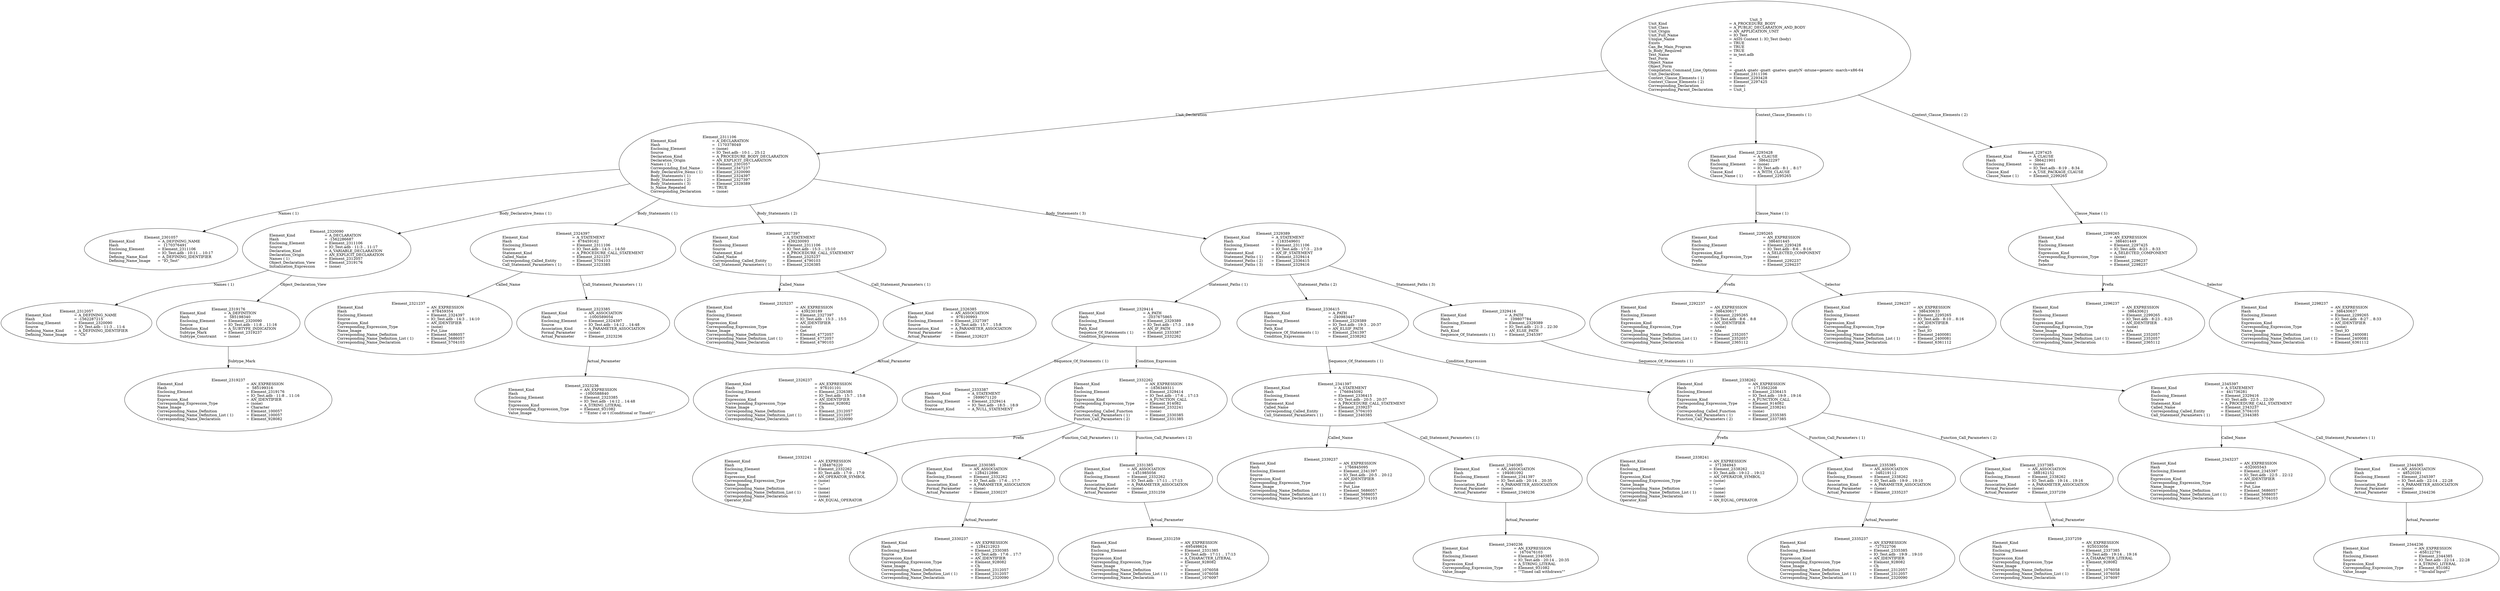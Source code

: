 digraph "io_test.adt" {
  Unit_3 -> Element_2311106
      [ label=Unit_Declaration ];
  Unit_3 -> Element_2293428
      [ label="Context_Clause_Elements ( 1)" ];
  Unit_3 -> Element_2297425
      [ label="Context_Clause_Elements ( 2)" ];
  Unit_3
      [ label=<<TABLE BORDER="0" CELLBORDER="0" CELLSPACING="0" CELLPADDING="0"> 
          <TR><TD COLSPAN="3">Unit_3</TD></TR>
          <TR><TD ALIGN="LEFT">Unit_Kind   </TD><TD> = </TD><TD ALIGN="LEFT">A_PROCEDURE_BODY</TD></TR>
          <TR><TD ALIGN="LEFT">Unit_Class   </TD><TD> = </TD><TD ALIGN="LEFT">A_PUBLIC_DECLARATION_AND_BODY</TD></TR>
          <TR><TD ALIGN="LEFT">Unit_Origin   </TD><TD> = </TD><TD ALIGN="LEFT">AN_APPLICATION_UNIT</TD></TR>
          <TR><TD ALIGN="LEFT">Unit_Full_Name    </TD><TD> = </TD><TD ALIGN="LEFT">IO_Test</TD></TR>
          <TR><TD ALIGN="LEFT">Unique_Name   </TD><TD> = </TD><TD ALIGN="LEFT">ASIS Context 1: IO_Test (body)</TD></TR>
          <TR><TD ALIGN="LEFT">Exists  </TD><TD> = </TD><TD ALIGN="LEFT">TRUE</TD></TR>
          <TR><TD ALIGN="LEFT">Can_Be_Main_Program     </TD><TD> = </TD><TD ALIGN="LEFT">TRUE</TD></TR>
          <TR><TD ALIGN="LEFT">Is_Body_Required     </TD><TD> = </TD><TD ALIGN="LEFT">TRUE</TD></TR>
          <TR><TD ALIGN="LEFT">Text_Name   </TD><TD> = </TD><TD ALIGN="LEFT">io_test.adb</TD></TR>
          <TR><TD ALIGN="LEFT">Text_Form   </TD><TD> = </TD><TD ALIGN="LEFT"></TD></TR>
          <TR><TD ALIGN="LEFT">Object_Name   </TD><TD> = </TD><TD ALIGN="LEFT"></TD></TR>
          <TR><TD ALIGN="LEFT">Object_Form   </TD><TD> = </TD><TD ALIGN="LEFT"></TD></TR>
          <TR><TD ALIGN="LEFT">Compilation_Command_Line_Options         </TD><TD> = </TD><TD ALIGN="LEFT">-gnatA -gnatc -gnatt -gnatws -gnatyN -mtune=generic -march=x86-64</TD></TR>
          <TR><TD ALIGN="LEFT">Unit_Declaration     </TD><TD> = </TD><TD ALIGN="LEFT">Element_2311106</TD></TR>
          <TR><TD ALIGN="LEFT">Context_Clause_Elements ( 1)        </TD><TD> = </TD><TD ALIGN="LEFT">Element_2293428</TD></TR>
          <TR><TD ALIGN="LEFT">Context_Clause_Elements ( 2)        </TD><TD> = </TD><TD ALIGN="LEFT">Element_2297425</TD></TR>
          <TR><TD ALIGN="LEFT">Corresponding_Declaration       </TD><TD> = </TD><TD ALIGN="LEFT">(none)</TD></TR>
          <TR><TD ALIGN="LEFT">Corresponding_Parent_Declaration         </TD><TD> = </TD><TD ALIGN="LEFT">Unit_1</TD></TR>
          </TABLE>> ];
  Element_2293428 -> Element_2295265
      [ label="Clause_Name ( 1)" ];
  Element_2293428
      [ label=<<TABLE BORDER="0" CELLBORDER="0" CELLSPACING="0" CELLPADDING="0"> 
          <TR><TD COLSPAN="3">Element_2293428</TD></TR>
          <TR><TD ALIGN="LEFT">Element_Kind    </TD><TD> = </TD><TD ALIGN="LEFT">A_CLAUSE</TD></TR>
          <TR><TD ALIGN="LEFT">Hash  </TD><TD> = </TD><TD ALIGN="LEFT"> 386422297</TD></TR>
          <TR><TD ALIGN="LEFT">Enclosing_Element     </TD><TD> = </TD><TD ALIGN="LEFT">(none)</TD></TR>
          <TR><TD ALIGN="LEFT">Source  </TD><TD> = </TD><TD ALIGN="LEFT">IO_Test.adb - 8:1 .. 8:17</TD></TR>
          <TR><TD ALIGN="LEFT">Clause_Kind   </TD><TD> = </TD><TD ALIGN="LEFT">A_WITH_CLAUSE</TD></TR>
          <TR><TD ALIGN="LEFT">Clause_Name ( 1)     </TD><TD> = </TD><TD ALIGN="LEFT">Element_2295265</TD></TR>
          </TABLE>> ];
  Element_2295265 -> Element_2292237
      [ label=Prefix ];
  Element_2295265 -> Element_2294237
      [ label=Selector ];
  Element_2295265
      [ label=<<TABLE BORDER="0" CELLBORDER="0" CELLSPACING="0" CELLPADDING="0"> 
          <TR><TD COLSPAN="3">Element_2295265</TD></TR>
          <TR><TD ALIGN="LEFT">Element_Kind    </TD><TD> = </TD><TD ALIGN="LEFT">AN_EXPRESSION</TD></TR>
          <TR><TD ALIGN="LEFT">Hash  </TD><TD> = </TD><TD ALIGN="LEFT"> 386401445</TD></TR>
          <TR><TD ALIGN="LEFT">Enclosing_Element     </TD><TD> = </TD><TD ALIGN="LEFT">Element_2293428</TD></TR>
          <TR><TD ALIGN="LEFT">Source  </TD><TD> = </TD><TD ALIGN="LEFT">IO_Test.adb - 8:6 .. 8:16</TD></TR>
          <TR><TD ALIGN="LEFT">Expression_Kind    </TD><TD> = </TD><TD ALIGN="LEFT">A_SELECTED_COMPONENT</TD></TR>
          <TR><TD ALIGN="LEFT">Corresponding_Expression_Type        </TD><TD> = </TD><TD ALIGN="LEFT">(none)</TD></TR>
          <TR><TD ALIGN="LEFT">Prefix  </TD><TD> = </TD><TD ALIGN="LEFT">Element_2292237</TD></TR>
          <TR><TD ALIGN="LEFT">Selector   </TD><TD> = </TD><TD ALIGN="LEFT">Element_2294237</TD></TR>
          </TABLE>> ];
  Element_2292237
      [ label=<<TABLE BORDER="0" CELLBORDER="0" CELLSPACING="0" CELLPADDING="0"> 
          <TR><TD COLSPAN="3">Element_2292237</TD></TR>
          <TR><TD ALIGN="LEFT">Element_Kind    </TD><TD> = </TD><TD ALIGN="LEFT">AN_EXPRESSION</TD></TR>
          <TR><TD ALIGN="LEFT">Hash  </TD><TD> = </TD><TD ALIGN="LEFT"> 386430617</TD></TR>
          <TR><TD ALIGN="LEFT">Enclosing_Element     </TD><TD> = </TD><TD ALIGN="LEFT">Element_2295265</TD></TR>
          <TR><TD ALIGN="LEFT">Source  </TD><TD> = </TD><TD ALIGN="LEFT">IO_Test.adb - 8:6 .. 8:8</TD></TR>
          <TR><TD ALIGN="LEFT">Expression_Kind    </TD><TD> = </TD><TD ALIGN="LEFT">AN_IDENTIFIER</TD></TR>
          <TR><TD ALIGN="LEFT">Corresponding_Expression_Type        </TD><TD> = </TD><TD ALIGN="LEFT">(none)</TD></TR>
          <TR><TD ALIGN="LEFT">Name_Image   </TD><TD> = </TD><TD ALIGN="LEFT">Ada</TD></TR>
          <TR><TD ALIGN="LEFT">Corresponding_Name_Definition        </TD><TD> = </TD><TD ALIGN="LEFT">Element_2352057</TD></TR>
          <TR><TD ALIGN="LEFT">Corresponding_Name_Definition_List ( 1)          </TD><TD> = </TD><TD ALIGN="LEFT">Element_2352057</TD></TR>
          <TR><TD ALIGN="LEFT">Corresponding_Name_Declaration        </TD><TD> = </TD><TD ALIGN="LEFT">Element_2365112</TD></TR>
          </TABLE>> ];
  Element_2294237
      [ label=<<TABLE BORDER="0" CELLBORDER="0" CELLSPACING="0" CELLPADDING="0"> 
          <TR><TD COLSPAN="3">Element_2294237</TD></TR>
          <TR><TD ALIGN="LEFT">Element_Kind    </TD><TD> = </TD><TD ALIGN="LEFT">AN_EXPRESSION</TD></TR>
          <TR><TD ALIGN="LEFT">Hash  </TD><TD> = </TD><TD ALIGN="LEFT"> 386430633</TD></TR>
          <TR><TD ALIGN="LEFT">Enclosing_Element     </TD><TD> = </TD><TD ALIGN="LEFT">Element_2295265</TD></TR>
          <TR><TD ALIGN="LEFT">Source  </TD><TD> = </TD><TD ALIGN="LEFT">IO_Test.adb - 8:10 .. 8:16</TD></TR>
          <TR><TD ALIGN="LEFT">Expression_Kind    </TD><TD> = </TD><TD ALIGN="LEFT">AN_IDENTIFIER</TD></TR>
          <TR><TD ALIGN="LEFT">Corresponding_Expression_Type        </TD><TD> = </TD><TD ALIGN="LEFT">(none)</TD></TR>
          <TR><TD ALIGN="LEFT">Name_Image   </TD><TD> = </TD><TD ALIGN="LEFT">Text_IO</TD></TR>
          <TR><TD ALIGN="LEFT">Corresponding_Name_Definition        </TD><TD> = </TD><TD ALIGN="LEFT">Element_2400081</TD></TR>
          <TR><TD ALIGN="LEFT">Corresponding_Name_Definition_List ( 1)          </TD><TD> = </TD><TD ALIGN="LEFT">Element_2400081</TD></TR>
          <TR><TD ALIGN="LEFT">Corresponding_Name_Declaration        </TD><TD> = </TD><TD ALIGN="LEFT">Element_6361112</TD></TR>
          </TABLE>> ];
  Element_2297425 -> Element_2299265
      [ label="Clause_Name ( 1)" ];
  Element_2297425
      [ label=<<TABLE BORDER="0" CELLBORDER="0" CELLSPACING="0" CELLPADDING="0"> 
          <TR><TD COLSPAN="3">Element_2297425</TD></TR>
          <TR><TD ALIGN="LEFT">Element_Kind    </TD><TD> = </TD><TD ALIGN="LEFT">A_CLAUSE</TD></TR>
          <TR><TD ALIGN="LEFT">Hash  </TD><TD> = </TD><TD ALIGN="LEFT"> 386421901</TD></TR>
          <TR><TD ALIGN="LEFT">Enclosing_Element     </TD><TD> = </TD><TD ALIGN="LEFT">(none)</TD></TR>
          <TR><TD ALIGN="LEFT">Source  </TD><TD> = </TD><TD ALIGN="LEFT">IO_Test.adb - 8:19 .. 8:34</TD></TR>
          <TR><TD ALIGN="LEFT">Clause_Kind   </TD><TD> = </TD><TD ALIGN="LEFT">A_USE_PACKAGE_CLAUSE</TD></TR>
          <TR><TD ALIGN="LEFT">Clause_Name ( 1)     </TD><TD> = </TD><TD ALIGN="LEFT">Element_2299265</TD></TR>
          </TABLE>> ];
  Element_2299265 -> Element_2296237
      [ label=Prefix ];
  Element_2299265 -> Element_2298237
      [ label=Selector ];
  Element_2299265
      [ label=<<TABLE BORDER="0" CELLBORDER="0" CELLSPACING="0" CELLPADDING="0"> 
          <TR><TD COLSPAN="3">Element_2299265</TD></TR>
          <TR><TD ALIGN="LEFT">Element_Kind    </TD><TD> = </TD><TD ALIGN="LEFT">AN_EXPRESSION</TD></TR>
          <TR><TD ALIGN="LEFT">Hash  </TD><TD> = </TD><TD ALIGN="LEFT"> 386401449</TD></TR>
          <TR><TD ALIGN="LEFT">Enclosing_Element     </TD><TD> = </TD><TD ALIGN="LEFT">Element_2297425</TD></TR>
          <TR><TD ALIGN="LEFT">Source  </TD><TD> = </TD><TD ALIGN="LEFT">IO_Test.adb - 8:23 .. 8:33</TD></TR>
          <TR><TD ALIGN="LEFT">Expression_Kind    </TD><TD> = </TD><TD ALIGN="LEFT">A_SELECTED_COMPONENT</TD></TR>
          <TR><TD ALIGN="LEFT">Corresponding_Expression_Type        </TD><TD> = </TD><TD ALIGN="LEFT">(none)</TD></TR>
          <TR><TD ALIGN="LEFT">Prefix  </TD><TD> = </TD><TD ALIGN="LEFT">Element_2296237</TD></TR>
          <TR><TD ALIGN="LEFT">Selector   </TD><TD> = </TD><TD ALIGN="LEFT">Element_2298237</TD></TR>
          </TABLE>> ];
  Element_2296237
      [ label=<<TABLE BORDER="0" CELLBORDER="0" CELLSPACING="0" CELLPADDING="0"> 
          <TR><TD COLSPAN="3">Element_2296237</TD></TR>
          <TR><TD ALIGN="LEFT">Element_Kind    </TD><TD> = </TD><TD ALIGN="LEFT">AN_EXPRESSION</TD></TR>
          <TR><TD ALIGN="LEFT">Hash  </TD><TD> = </TD><TD ALIGN="LEFT"> 386430621</TD></TR>
          <TR><TD ALIGN="LEFT">Enclosing_Element     </TD><TD> = </TD><TD ALIGN="LEFT">Element_2299265</TD></TR>
          <TR><TD ALIGN="LEFT">Source  </TD><TD> = </TD><TD ALIGN="LEFT">IO_Test.adb - 8:23 .. 8:25</TD></TR>
          <TR><TD ALIGN="LEFT">Expression_Kind    </TD><TD> = </TD><TD ALIGN="LEFT">AN_IDENTIFIER</TD></TR>
          <TR><TD ALIGN="LEFT">Corresponding_Expression_Type        </TD><TD> = </TD><TD ALIGN="LEFT">(none)</TD></TR>
          <TR><TD ALIGN="LEFT">Name_Image   </TD><TD> = </TD><TD ALIGN="LEFT">Ada</TD></TR>
          <TR><TD ALIGN="LEFT">Corresponding_Name_Definition        </TD><TD> = </TD><TD ALIGN="LEFT">Element_2352057</TD></TR>
          <TR><TD ALIGN="LEFT">Corresponding_Name_Definition_List ( 1)          </TD><TD> = </TD><TD ALIGN="LEFT">Element_2352057</TD></TR>
          <TR><TD ALIGN="LEFT">Corresponding_Name_Declaration        </TD><TD> = </TD><TD ALIGN="LEFT">Element_2365112</TD></TR>
          </TABLE>> ];
  Element_2298237
      [ label=<<TABLE BORDER="0" CELLBORDER="0" CELLSPACING="0" CELLPADDING="0"> 
          <TR><TD COLSPAN="3">Element_2298237</TD></TR>
          <TR><TD ALIGN="LEFT">Element_Kind    </TD><TD> = </TD><TD ALIGN="LEFT">AN_EXPRESSION</TD></TR>
          <TR><TD ALIGN="LEFT">Hash  </TD><TD> = </TD><TD ALIGN="LEFT"> 386430637</TD></TR>
          <TR><TD ALIGN="LEFT">Enclosing_Element     </TD><TD> = </TD><TD ALIGN="LEFT">Element_2299265</TD></TR>
          <TR><TD ALIGN="LEFT">Source  </TD><TD> = </TD><TD ALIGN="LEFT">IO_Test.adb - 8:27 .. 8:33</TD></TR>
          <TR><TD ALIGN="LEFT">Expression_Kind    </TD><TD> = </TD><TD ALIGN="LEFT">AN_IDENTIFIER</TD></TR>
          <TR><TD ALIGN="LEFT">Corresponding_Expression_Type        </TD><TD> = </TD><TD ALIGN="LEFT">(none)</TD></TR>
          <TR><TD ALIGN="LEFT">Name_Image   </TD><TD> = </TD><TD ALIGN="LEFT">Text_IO</TD></TR>
          <TR><TD ALIGN="LEFT">Corresponding_Name_Definition        </TD><TD> = </TD><TD ALIGN="LEFT">Element_2400081</TD></TR>
          <TR><TD ALIGN="LEFT">Corresponding_Name_Definition_List ( 1)          </TD><TD> = </TD><TD ALIGN="LEFT">Element_2400081</TD></TR>
          <TR><TD ALIGN="LEFT">Corresponding_Name_Declaration        </TD><TD> = </TD><TD ALIGN="LEFT">Element_6361112</TD></TR>
          </TABLE>> ];
  Element_2311106 -> Element_2301057
      [ label="Names ( 1)" ];
  Element_2311106 -> Element_2320090
      [ label="Body_Declarative_Items ( 1)" ];
  Element_2311106 -> Element_2324397
      [ label="Body_Statements ( 1)" ];
  Element_2311106 -> Element_2327397
      [ label="Body_Statements ( 2)" ];
  Element_2311106 -> Element_2329389
      [ label="Body_Statements ( 3)" ];
  Element_2311106
      [ label=<<TABLE BORDER="0" CELLBORDER="0" CELLSPACING="0" CELLPADDING="0"> 
          <TR><TD COLSPAN="3">Element_2311106</TD></TR>
          <TR><TD ALIGN="LEFT">Element_Kind    </TD><TD> = </TD><TD ALIGN="LEFT">A_DECLARATION</TD></TR>
          <TR><TD ALIGN="LEFT">Hash  </TD><TD> = </TD><TD ALIGN="LEFT"> 1170378049</TD></TR>
          <TR><TD ALIGN="LEFT">Enclosing_Element     </TD><TD> = </TD><TD ALIGN="LEFT">(none)</TD></TR>
          <TR><TD ALIGN="LEFT">Source  </TD><TD> = </TD><TD ALIGN="LEFT">IO_Test.adb - 10:1 .. 25:12</TD></TR>
          <TR><TD ALIGN="LEFT">Declaration_Kind     </TD><TD> = </TD><TD ALIGN="LEFT">A_PROCEDURE_BODY_DECLARATION</TD></TR>
          <TR><TD ALIGN="LEFT">Declaration_Origin     </TD><TD> = </TD><TD ALIGN="LEFT">AN_EXPLICIT_DECLARATION</TD></TR>
          <TR><TD ALIGN="LEFT">Names ( 1)   </TD><TD> = </TD><TD ALIGN="LEFT">Element_2301057</TD></TR>
          <TR><TD ALIGN="LEFT">Corresponding_End_Name      </TD><TD> = </TD><TD ALIGN="LEFT">Element_2347237</TD></TR>
          <TR><TD ALIGN="LEFT">Body_Declarative_Items ( 1)       </TD><TD> = </TD><TD ALIGN="LEFT">Element_2320090</TD></TR>
          <TR><TD ALIGN="LEFT">Body_Statements ( 1)      </TD><TD> = </TD><TD ALIGN="LEFT">Element_2324397</TD></TR>
          <TR><TD ALIGN="LEFT">Body_Statements ( 2)      </TD><TD> = </TD><TD ALIGN="LEFT">Element_2327397</TD></TR>
          <TR><TD ALIGN="LEFT">Body_Statements ( 3)      </TD><TD> = </TD><TD ALIGN="LEFT">Element_2329389</TD></TR>
          <TR><TD ALIGN="LEFT">Is_Name_Repeated     </TD><TD> = </TD><TD ALIGN="LEFT">TRUE</TD></TR>
          <TR><TD ALIGN="LEFT">Corresponding_Declaration       </TD><TD> = </TD><TD ALIGN="LEFT">(none)</TD></TR>
          </TABLE>> ];
  Element_2301057
      [ label=<<TABLE BORDER="0" CELLBORDER="0" CELLSPACING="0" CELLPADDING="0"> 
          <TR><TD COLSPAN="3">Element_2301057</TD></TR>
          <TR><TD ALIGN="LEFT">Element_Kind    </TD><TD> = </TD><TD ALIGN="LEFT">A_DEFINING_NAME</TD></TR>
          <TR><TD ALIGN="LEFT">Hash  </TD><TD> = </TD><TD ALIGN="LEFT"> 1170376491</TD></TR>
          <TR><TD ALIGN="LEFT">Enclosing_Element     </TD><TD> = </TD><TD ALIGN="LEFT">Element_2311106</TD></TR>
          <TR><TD ALIGN="LEFT">Source  </TD><TD> = </TD><TD ALIGN="LEFT">IO_Test.adb - 10:11 .. 10:17</TD></TR>
          <TR><TD ALIGN="LEFT">Defining_Name_Kind     </TD><TD> = </TD><TD ALIGN="LEFT">A_DEFINING_IDENTIFIER</TD></TR>
          <TR><TD ALIGN="LEFT">Defining_Name_Image     </TD><TD> = </TD><TD ALIGN="LEFT">"IO_Test"</TD></TR>
          </TABLE>> ];
  Element_2320090 -> Element_2312057
      [ label="Names ( 1)" ];
  Element_2320090 -> Element_2319176
      [ label=Object_Declaration_View ];
  Element_2320090
      [ label=<<TABLE BORDER="0" CELLBORDER="0" CELLSPACING="0" CELLPADDING="0"> 
          <TR><TD COLSPAN="3">Element_2320090</TD></TR>
          <TR><TD ALIGN="LEFT">Element_Kind    </TD><TD> = </TD><TD ALIGN="LEFT">A_DECLARATION</TD></TR>
          <TR><TD ALIGN="LEFT">Hash  </TD><TD> = </TD><TD ALIGN="LEFT">-1562286687</TD></TR>
          <TR><TD ALIGN="LEFT">Enclosing_Element     </TD><TD> = </TD><TD ALIGN="LEFT">Element_2311106</TD></TR>
          <TR><TD ALIGN="LEFT">Source  </TD><TD> = </TD><TD ALIGN="LEFT">IO_Test.adb - 11:3 .. 11:17</TD></TR>
          <TR><TD ALIGN="LEFT">Declaration_Kind     </TD><TD> = </TD><TD ALIGN="LEFT">A_VARIABLE_DECLARATION</TD></TR>
          <TR><TD ALIGN="LEFT">Declaration_Origin     </TD><TD> = </TD><TD ALIGN="LEFT">AN_EXPLICIT_DECLARATION</TD></TR>
          <TR><TD ALIGN="LEFT">Names ( 1)   </TD><TD> = </TD><TD ALIGN="LEFT">Element_2312057</TD></TR>
          <TR><TD ALIGN="LEFT">Object_Declaration_View      </TD><TD> = </TD><TD ALIGN="LEFT">Element_2319176</TD></TR>
          <TR><TD ALIGN="LEFT">Initialization_Expression       </TD><TD> = </TD><TD ALIGN="LEFT">(none)</TD></TR>
          </TABLE>> ];
  Element_2312057
      [ label=<<TABLE BORDER="0" CELLBORDER="0" CELLSPACING="0" CELLPADDING="0"> 
          <TR><TD COLSPAN="3">Element_2312057</TD></TR>
          <TR><TD ALIGN="LEFT">Element_Kind    </TD><TD> = </TD><TD ALIGN="LEFT">A_DEFINING_NAME</TD></TR>
          <TR><TD ALIGN="LEFT">Hash  </TD><TD> = </TD><TD ALIGN="LEFT">-1562287215</TD></TR>
          <TR><TD ALIGN="LEFT">Enclosing_Element     </TD><TD> = </TD><TD ALIGN="LEFT">Element_2320090</TD></TR>
          <TR><TD ALIGN="LEFT">Source  </TD><TD> = </TD><TD ALIGN="LEFT">IO_Test.adb - 11:3 .. 11:4</TD></TR>
          <TR><TD ALIGN="LEFT">Defining_Name_Kind     </TD><TD> = </TD><TD ALIGN="LEFT">A_DEFINING_IDENTIFIER</TD></TR>
          <TR><TD ALIGN="LEFT">Defining_Name_Image     </TD><TD> = </TD><TD ALIGN="LEFT">"Ch"</TD></TR>
          </TABLE>> ];
  Element_2319176 -> Element_2319237
      [ label=Subtype_Mark ];
  Element_2319176
      [ label=<<TABLE BORDER="0" CELLBORDER="0" CELLSPACING="0" CELLPADDING="0"> 
          <TR><TD COLSPAN="3">Element_2319176</TD></TR>
          <TR><TD ALIGN="LEFT">Element_Kind    </TD><TD> = </TD><TD ALIGN="LEFT">A_DEFINITION</TD></TR>
          <TR><TD ALIGN="LEFT">Hash  </TD><TD> = </TD><TD ALIGN="LEFT"> 585198340</TD></TR>
          <TR><TD ALIGN="LEFT">Enclosing_Element     </TD><TD> = </TD><TD ALIGN="LEFT">Element_2320090</TD></TR>
          <TR><TD ALIGN="LEFT">Source  </TD><TD> = </TD><TD ALIGN="LEFT">IO_Test.adb - 11:8 .. 11:16</TD></TR>
          <TR><TD ALIGN="LEFT">Definition_Kind    </TD><TD> = </TD><TD ALIGN="LEFT">A_SUBTYPE_INDICATION</TD></TR>
          <TR><TD ALIGN="LEFT">Subtype_Mark    </TD><TD> = </TD><TD ALIGN="LEFT">Element_2319237</TD></TR>
          <TR><TD ALIGN="LEFT">Subtype_Constraint     </TD><TD> = </TD><TD ALIGN="LEFT">(none)</TD></TR>
          </TABLE>> ];
  Element_2319237
      [ label=<<TABLE BORDER="0" CELLBORDER="0" CELLSPACING="0" CELLPADDING="0"> 
          <TR><TD COLSPAN="3">Element_2319237</TD></TR>
          <TR><TD ALIGN="LEFT">Element_Kind    </TD><TD> = </TD><TD ALIGN="LEFT">AN_EXPRESSION</TD></TR>
          <TR><TD ALIGN="LEFT">Hash  </TD><TD> = </TD><TD ALIGN="LEFT"> 585199316</TD></TR>
          <TR><TD ALIGN="LEFT">Enclosing_Element     </TD><TD> = </TD><TD ALIGN="LEFT">Element_2319176</TD></TR>
          <TR><TD ALIGN="LEFT">Source  </TD><TD> = </TD><TD ALIGN="LEFT">IO_Test.adb - 11:8 .. 11:16</TD></TR>
          <TR><TD ALIGN="LEFT">Expression_Kind    </TD><TD> = </TD><TD ALIGN="LEFT">AN_IDENTIFIER</TD></TR>
          <TR><TD ALIGN="LEFT">Corresponding_Expression_Type        </TD><TD> = </TD><TD ALIGN="LEFT">(none)</TD></TR>
          <TR><TD ALIGN="LEFT">Name_Image   </TD><TD> = </TD><TD ALIGN="LEFT">Character</TD></TR>
          <TR><TD ALIGN="LEFT">Corresponding_Name_Definition        </TD><TD> = </TD><TD ALIGN="LEFT">Element_100057</TD></TR>
          <TR><TD ALIGN="LEFT">Corresponding_Name_Definition_List ( 1)          </TD><TD> = </TD><TD ALIGN="LEFT">Element_100057</TD></TR>
          <TR><TD ALIGN="LEFT">Corresponding_Name_Declaration        </TD><TD> = </TD><TD ALIGN="LEFT">Element_928082</TD></TR>
          </TABLE>> ];
  Element_2324397 -> Element_2321237
      [ label=Called_Name ];
  Element_2324397 -> Element_2323385
      [ label="Call_Statement_Parameters ( 1)" ];
  Element_2324397
      [ label=<<TABLE BORDER="0" CELLBORDER="0" CELLSPACING="0" CELLPADDING="0"> 
          <TR><TD COLSPAN="3">Element_2324397</TD></TR>
          <TR><TD ALIGN="LEFT">Element_Kind    </TD><TD> = </TD><TD ALIGN="LEFT">A_STATEMENT</TD></TR>
          <TR><TD ALIGN="LEFT">Hash  </TD><TD> = </TD><TD ALIGN="LEFT"> 878459162</TD></TR>
          <TR><TD ALIGN="LEFT">Enclosing_Element     </TD><TD> = </TD><TD ALIGN="LEFT">Element_2311106</TD></TR>
          <TR><TD ALIGN="LEFT">Source  </TD><TD> = </TD><TD ALIGN="LEFT">IO_Test.adb - 14:3 .. 14:50</TD></TR>
          <TR><TD ALIGN="LEFT">Statement_Kind    </TD><TD> = </TD><TD ALIGN="LEFT">A_PROCEDURE_CALL_STATEMENT</TD></TR>
          <TR><TD ALIGN="LEFT">Called_Name   </TD><TD> = </TD><TD ALIGN="LEFT">Element_2321237</TD></TR>
          <TR><TD ALIGN="LEFT">Corresponding_Called_Entity       </TD><TD> = </TD><TD ALIGN="LEFT">Element_5704103</TD></TR>
          <TR><TD ALIGN="LEFT">Call_Statement_Parameters ( 1)        </TD><TD> = </TD><TD ALIGN="LEFT">Element_2323385</TD></TR>
          </TABLE>> ];
  Element_2321237
      [ label=<<TABLE BORDER="0" CELLBORDER="0" CELLSPACING="0" CELLPADDING="0"> 
          <TR><TD COLSPAN="3">Element_2321237</TD></TR>
          <TR><TD ALIGN="LEFT">Element_Kind    </TD><TD> = </TD><TD ALIGN="LEFT">AN_EXPRESSION</TD></TR>
          <TR><TD ALIGN="LEFT">Hash  </TD><TD> = </TD><TD ALIGN="LEFT"> 878459354</TD></TR>
          <TR><TD ALIGN="LEFT">Enclosing_Element     </TD><TD> = </TD><TD ALIGN="LEFT">Element_2324397</TD></TR>
          <TR><TD ALIGN="LEFT">Source  </TD><TD> = </TD><TD ALIGN="LEFT">IO_Test.adb - 14:3 .. 14:10</TD></TR>
          <TR><TD ALIGN="LEFT">Expression_Kind    </TD><TD> = </TD><TD ALIGN="LEFT">AN_IDENTIFIER</TD></TR>
          <TR><TD ALIGN="LEFT">Corresponding_Expression_Type        </TD><TD> = </TD><TD ALIGN="LEFT">(none)</TD></TR>
          <TR><TD ALIGN="LEFT">Name_Image   </TD><TD> = </TD><TD ALIGN="LEFT">Put_Line</TD></TR>
          <TR><TD ALIGN="LEFT">Corresponding_Name_Definition        </TD><TD> = </TD><TD ALIGN="LEFT">Element_5686057</TD></TR>
          <TR><TD ALIGN="LEFT">Corresponding_Name_Definition_List ( 1)          </TD><TD> = </TD><TD ALIGN="LEFT">Element_5686057</TD></TR>
          <TR><TD ALIGN="LEFT">Corresponding_Name_Declaration        </TD><TD> = </TD><TD ALIGN="LEFT">Element_5704103</TD></TR>
          </TABLE>> ];
  Element_2323385 -> Element_2323236
      [ label=Actual_Parameter ];
  Element_2323385
      [ label=<<TABLE BORDER="0" CELLBORDER="0" CELLSPACING="0" CELLPADDING="0"> 
          <TR><TD COLSPAN="3">Element_2323385</TD></TR>
          <TR><TD ALIGN="LEFT">Element_Kind    </TD><TD> = </TD><TD ALIGN="LEFT">AN_ASSOCIATION</TD></TR>
          <TR><TD ALIGN="LEFT">Hash  </TD><TD> = </TD><TD ALIGN="LEFT">-1000589054</TD></TR>
          <TR><TD ALIGN="LEFT">Enclosing_Element     </TD><TD> = </TD><TD ALIGN="LEFT">Element_2324397</TD></TR>
          <TR><TD ALIGN="LEFT">Source  </TD><TD> = </TD><TD ALIGN="LEFT">IO_Test.adb - 14:12 .. 14:48</TD></TR>
          <TR><TD ALIGN="LEFT">Association_Kind     </TD><TD> = </TD><TD ALIGN="LEFT">A_PARAMETER_ASSOCIATION</TD></TR>
          <TR><TD ALIGN="LEFT">Formal_Parameter     </TD><TD> = </TD><TD ALIGN="LEFT">(none)</TD></TR>
          <TR><TD ALIGN="LEFT">Actual_Parameter     </TD><TD> = </TD><TD ALIGN="LEFT">Element_2323236</TD></TR>
          </TABLE>> ];
  Element_2323236
      [ label=<<TABLE BORDER="0" CELLBORDER="0" CELLSPACING="0" CELLPADDING="0"> 
          <TR><TD COLSPAN="3">Element_2323236</TD></TR>
          <TR><TD ALIGN="LEFT">Element_Kind    </TD><TD> = </TD><TD ALIGN="LEFT">AN_EXPRESSION</TD></TR>
          <TR><TD ALIGN="LEFT">Hash  </TD><TD> = </TD><TD ALIGN="LEFT">-1000588840</TD></TR>
          <TR><TD ALIGN="LEFT">Enclosing_Element     </TD><TD> = </TD><TD ALIGN="LEFT">Element_2323385</TD></TR>
          <TR><TD ALIGN="LEFT">Source  </TD><TD> = </TD><TD ALIGN="LEFT">IO_Test.adb - 14:12 .. 14:48</TD></TR>
          <TR><TD ALIGN="LEFT">Expression_Kind    </TD><TD> = </TD><TD ALIGN="LEFT">A_STRING_LITERAL</TD></TR>
          <TR><TD ALIGN="LEFT">Corresponding_Expression_Type        </TD><TD> = </TD><TD ALIGN="LEFT">Element_931082</TD></TR>
          <TR><TD ALIGN="LEFT">Value_Image   </TD><TD> = </TD><TD ALIGN="LEFT">""Enter c or t (Conditional or Timed)""</TD></TR>
          </TABLE>> ];
  Element_2327397 -> Element_2325237
      [ label=Called_Name ];
  Element_2327397 -> Element_2326385
      [ label="Call_Statement_Parameters ( 1)" ];
  Element_2327397
      [ label=<<TABLE BORDER="0" CELLBORDER="0" CELLSPACING="0" CELLPADDING="0"> 
          <TR><TD COLSPAN="3">Element_2327397</TD></TR>
          <TR><TD ALIGN="LEFT">Element_Kind    </TD><TD> = </TD><TD ALIGN="LEFT">A_STATEMENT</TD></TR>
          <TR><TD ALIGN="LEFT">Hash  </TD><TD> = </TD><TD ALIGN="LEFT"> 439230093</TD></TR>
          <TR><TD ALIGN="LEFT">Enclosing_Element     </TD><TD> = </TD><TD ALIGN="LEFT">Element_2311106</TD></TR>
          <TR><TD ALIGN="LEFT">Source  </TD><TD> = </TD><TD ALIGN="LEFT">IO_Test.adb - 15:3 .. 15:10</TD></TR>
          <TR><TD ALIGN="LEFT">Statement_Kind    </TD><TD> = </TD><TD ALIGN="LEFT">A_PROCEDURE_CALL_STATEMENT</TD></TR>
          <TR><TD ALIGN="LEFT">Called_Name   </TD><TD> = </TD><TD ALIGN="LEFT">Element_2325237</TD></TR>
          <TR><TD ALIGN="LEFT">Corresponding_Called_Entity       </TD><TD> = </TD><TD ALIGN="LEFT">Element_4790103</TD></TR>
          <TR><TD ALIGN="LEFT">Call_Statement_Parameters ( 1)        </TD><TD> = </TD><TD ALIGN="LEFT">Element_2326385</TD></TR>
          </TABLE>> ];
  Element_2325237
      [ label=<<TABLE BORDER="0" CELLBORDER="0" CELLSPACING="0" CELLPADDING="0"> 
          <TR><TD COLSPAN="3">Element_2325237</TD></TR>
          <TR><TD ALIGN="LEFT">Element_Kind    </TD><TD> = </TD><TD ALIGN="LEFT">AN_EXPRESSION</TD></TR>
          <TR><TD ALIGN="LEFT">Hash  </TD><TD> = </TD><TD ALIGN="LEFT"> 439230189</TD></TR>
          <TR><TD ALIGN="LEFT">Enclosing_Element     </TD><TD> = </TD><TD ALIGN="LEFT">Element_2327397</TD></TR>
          <TR><TD ALIGN="LEFT">Source  </TD><TD> = </TD><TD ALIGN="LEFT">IO_Test.adb - 15:3 .. 15:5</TD></TR>
          <TR><TD ALIGN="LEFT">Expression_Kind    </TD><TD> = </TD><TD ALIGN="LEFT">AN_IDENTIFIER</TD></TR>
          <TR><TD ALIGN="LEFT">Corresponding_Expression_Type        </TD><TD> = </TD><TD ALIGN="LEFT">(none)</TD></TR>
          <TR><TD ALIGN="LEFT">Name_Image   </TD><TD> = </TD><TD ALIGN="LEFT">Get</TD></TR>
          <TR><TD ALIGN="LEFT">Corresponding_Name_Definition        </TD><TD> = </TD><TD ALIGN="LEFT">Element_4772057</TD></TR>
          <TR><TD ALIGN="LEFT">Corresponding_Name_Definition_List ( 1)          </TD><TD> = </TD><TD ALIGN="LEFT">Element_4772057</TD></TR>
          <TR><TD ALIGN="LEFT">Corresponding_Name_Declaration        </TD><TD> = </TD><TD ALIGN="LEFT">Element_4790103</TD></TR>
          </TABLE>> ];
  Element_2326385 -> Element_2326237
      [ label=Actual_Parameter ];
  Element_2326385
      [ label=<<TABLE BORDER="0" CELLBORDER="0" CELLSPACING="0" CELLPADDING="0"> 
          <TR><TD COLSPAN="3">Element_2326385</TD></TR>
          <TR><TD ALIGN="LEFT">Element_Kind    </TD><TD> = </TD><TD ALIGN="LEFT">AN_ASSOCIATION</TD></TR>
          <TR><TD ALIGN="LEFT">Hash  </TD><TD> = </TD><TD ALIGN="LEFT"> 976100993</TD></TR>
          <TR><TD ALIGN="LEFT">Enclosing_Element     </TD><TD> = </TD><TD ALIGN="LEFT">Element_2327397</TD></TR>
          <TR><TD ALIGN="LEFT">Source  </TD><TD> = </TD><TD ALIGN="LEFT">IO_Test.adb - 15:7 .. 15:8</TD></TR>
          <TR><TD ALIGN="LEFT">Association_Kind     </TD><TD> = </TD><TD ALIGN="LEFT">A_PARAMETER_ASSOCIATION</TD></TR>
          <TR><TD ALIGN="LEFT">Formal_Parameter     </TD><TD> = </TD><TD ALIGN="LEFT">(none)</TD></TR>
          <TR><TD ALIGN="LEFT">Actual_Parameter     </TD><TD> = </TD><TD ALIGN="LEFT">Element_2326237</TD></TR>
          </TABLE>> ];
  Element_2326237
      [ label=<<TABLE BORDER="0" CELLBORDER="0" CELLSPACING="0" CELLPADDING="0"> 
          <TR><TD COLSPAN="3">Element_2326237</TD></TR>
          <TR><TD ALIGN="LEFT">Element_Kind    </TD><TD> = </TD><TD ALIGN="LEFT">AN_EXPRESSION</TD></TR>
          <TR><TD ALIGN="LEFT">Hash  </TD><TD> = </TD><TD ALIGN="LEFT"> 976101101</TD></TR>
          <TR><TD ALIGN="LEFT">Enclosing_Element     </TD><TD> = </TD><TD ALIGN="LEFT">Element_2326385</TD></TR>
          <TR><TD ALIGN="LEFT">Source  </TD><TD> = </TD><TD ALIGN="LEFT">IO_Test.adb - 15:7 .. 15:8</TD></TR>
          <TR><TD ALIGN="LEFT">Expression_Kind    </TD><TD> = </TD><TD ALIGN="LEFT">AN_IDENTIFIER</TD></TR>
          <TR><TD ALIGN="LEFT">Corresponding_Expression_Type        </TD><TD> = </TD><TD ALIGN="LEFT">Element_928082</TD></TR>
          <TR><TD ALIGN="LEFT">Name_Image   </TD><TD> = </TD><TD ALIGN="LEFT">Ch</TD></TR>
          <TR><TD ALIGN="LEFT">Corresponding_Name_Definition        </TD><TD> = </TD><TD ALIGN="LEFT">Element_2312057</TD></TR>
          <TR><TD ALIGN="LEFT">Corresponding_Name_Definition_List ( 1)          </TD><TD> = </TD><TD ALIGN="LEFT">Element_2312057</TD></TR>
          <TR><TD ALIGN="LEFT">Corresponding_Name_Declaration        </TD><TD> = </TD><TD ALIGN="LEFT">Element_2320090</TD></TR>
          </TABLE>> ];
  Element_2329389 -> Element_2329414
      [ label="Statement_Paths ( 1)" ];
  Element_2329389 -> Element_2336415
      [ label="Statement_Paths ( 2)" ];
  Element_2329389 -> Element_2329416
      [ label="Statement_Paths ( 3)" ];
  Element_2329389
      [ label=<<TABLE BORDER="0" CELLBORDER="0" CELLSPACING="0" CELLPADDING="0"> 
          <TR><TD COLSPAN="3">Element_2329389</TD></TR>
          <TR><TD ALIGN="LEFT">Element_Kind    </TD><TD> = </TD><TD ALIGN="LEFT">A_STATEMENT</TD></TR>
          <TR><TD ALIGN="LEFT">Hash  </TD><TD> = </TD><TD ALIGN="LEFT"> 1183549601</TD></TR>
          <TR><TD ALIGN="LEFT">Enclosing_Element     </TD><TD> = </TD><TD ALIGN="LEFT">Element_2311106</TD></TR>
          <TR><TD ALIGN="LEFT">Source  </TD><TD> = </TD><TD ALIGN="LEFT">IO_Test.adb - 17:3 .. 23:9</TD></TR>
          <TR><TD ALIGN="LEFT">Statement_Kind    </TD><TD> = </TD><TD ALIGN="LEFT">AN_IF_STATEMENT</TD></TR>
          <TR><TD ALIGN="LEFT">Statement_Paths ( 1)      </TD><TD> = </TD><TD ALIGN="LEFT">Element_2329414</TD></TR>
          <TR><TD ALIGN="LEFT">Statement_Paths ( 2)      </TD><TD> = </TD><TD ALIGN="LEFT">Element_2336415</TD></TR>
          <TR><TD ALIGN="LEFT">Statement_Paths ( 3)      </TD><TD> = </TD><TD ALIGN="LEFT">Element_2329416</TD></TR>
          </TABLE>> ];
  Element_2329414 -> Element_2333387
      [ label="Sequence_Of_Statements ( 1)" ];
  Element_2329414 -> Element_2332262
      [ label=Condition_Expression ];
  Element_2329414
      [ label=<<TABLE BORDER="0" CELLBORDER="0" CELLSPACING="0" CELLPADDING="0"> 
          <TR><TD COLSPAN="3">Element_2329414</TD></TR>
          <TR><TD ALIGN="LEFT">Element_Kind    </TD><TD> = </TD><TD ALIGN="LEFT">A_PATH</TD></TR>
          <TR><TD ALIGN="LEFT">Hash  </TD><TD> = </TD><TD ALIGN="LEFT">-2037675865</TD></TR>
          <TR><TD ALIGN="LEFT">Enclosing_Element     </TD><TD> = </TD><TD ALIGN="LEFT">Element_2329389</TD></TR>
          <TR><TD ALIGN="LEFT">Source  </TD><TD> = </TD><TD ALIGN="LEFT">IO_Test.adb - 17:3 .. 18:9</TD></TR>
          <TR><TD ALIGN="LEFT">Path_Kind   </TD><TD> = </TD><TD ALIGN="LEFT">AN_IF_PATH</TD></TR>
          <TR><TD ALIGN="LEFT">Sequence_Of_Statements ( 1)       </TD><TD> = </TD><TD ALIGN="LEFT">Element_2333387</TD></TR>
          <TR><TD ALIGN="LEFT">Condition_Expression      </TD><TD> = </TD><TD ALIGN="LEFT">Element_2332262</TD></TR>
          </TABLE>> ];
  Element_2332262 -> Element_2332241
      [ label=Prefix ];
  Element_2332262 -> Element_2330385
      [ label="Function_Call_Parameters ( 1)" ];
  Element_2332262 -> Element_2331385
      [ label="Function_Call_Parameters ( 2)" ];
  Element_2332262
      [ label=<<TABLE BORDER="0" CELLBORDER="0" CELLSPACING="0" CELLPADDING="0"> 
          <TR><TD COLSPAN="3">Element_2332262</TD></TR>
          <TR><TD ALIGN="LEFT">Element_Kind    </TD><TD> = </TD><TD ALIGN="LEFT">AN_EXPRESSION</TD></TR>
          <TR><TD ALIGN="LEFT">Hash  </TD><TD> = </TD><TD ALIGN="LEFT">-1836349311</TD></TR>
          <TR><TD ALIGN="LEFT">Enclosing_Element     </TD><TD> = </TD><TD ALIGN="LEFT">Element_2329414</TD></TR>
          <TR><TD ALIGN="LEFT">Source  </TD><TD> = </TD><TD ALIGN="LEFT">IO_Test.adb - 17:6 .. 17:13</TD></TR>
          <TR><TD ALIGN="LEFT">Expression_Kind    </TD><TD> = </TD><TD ALIGN="LEFT">A_FUNCTION_CALL</TD></TR>
          <TR><TD ALIGN="LEFT">Corresponding_Expression_Type        </TD><TD> = </TD><TD ALIGN="LEFT">Element_914082</TD></TR>
          <TR><TD ALIGN="LEFT">Prefix  </TD><TD> = </TD><TD ALIGN="LEFT">Element_2332241</TD></TR>
          <TR><TD ALIGN="LEFT">Corresponding_Called_Function        </TD><TD> = </TD><TD ALIGN="LEFT">(none)</TD></TR>
          <TR><TD ALIGN="LEFT">Function_Call_Parameters ( 1)        </TD><TD> = </TD><TD ALIGN="LEFT">Element_2330385</TD></TR>
          <TR><TD ALIGN="LEFT">Function_Call_Parameters ( 2)        </TD><TD> = </TD><TD ALIGN="LEFT">Element_2331385</TD></TR>
          </TABLE>> ];
  Element_2330385 -> Element_2330237
      [ label=Actual_Parameter ];
  Element_2330385
      [ label=<<TABLE BORDER="0" CELLBORDER="0" CELLSPACING="0" CELLPADDING="0"> 
          <TR><TD COLSPAN="3">Element_2330385</TD></TR>
          <TR><TD ALIGN="LEFT">Element_Kind    </TD><TD> = </TD><TD ALIGN="LEFT">AN_ASSOCIATION</TD></TR>
          <TR><TD ALIGN="LEFT">Hash  </TD><TD> = </TD><TD ALIGN="LEFT"> 1284212896</TD></TR>
          <TR><TD ALIGN="LEFT">Enclosing_Element     </TD><TD> = </TD><TD ALIGN="LEFT">Element_2332262</TD></TR>
          <TR><TD ALIGN="LEFT">Source  </TD><TD> = </TD><TD ALIGN="LEFT">IO_Test.adb - 17:6 .. 17:7</TD></TR>
          <TR><TD ALIGN="LEFT">Association_Kind     </TD><TD> = </TD><TD ALIGN="LEFT">A_PARAMETER_ASSOCIATION</TD></TR>
          <TR><TD ALIGN="LEFT">Formal_Parameter     </TD><TD> = </TD><TD ALIGN="LEFT">(none)</TD></TR>
          <TR><TD ALIGN="LEFT">Actual_Parameter     </TD><TD> = </TD><TD ALIGN="LEFT">Element_2330237</TD></TR>
          </TABLE>> ];
  Element_2330237
      [ label=<<TABLE BORDER="0" CELLBORDER="0" CELLSPACING="0" CELLPADDING="0"> 
          <TR><TD COLSPAN="3">Element_2330237</TD></TR>
          <TR><TD ALIGN="LEFT">Element_Kind    </TD><TD> = </TD><TD ALIGN="LEFT">AN_EXPRESSION</TD></TR>
          <TR><TD ALIGN="LEFT">Hash  </TD><TD> = </TD><TD ALIGN="LEFT"> 1284212923</TD></TR>
          <TR><TD ALIGN="LEFT">Enclosing_Element     </TD><TD> = </TD><TD ALIGN="LEFT">Element_2330385</TD></TR>
          <TR><TD ALIGN="LEFT">Source  </TD><TD> = </TD><TD ALIGN="LEFT">IO_Test.adb - 17:6 .. 17:7</TD></TR>
          <TR><TD ALIGN="LEFT">Expression_Kind    </TD><TD> = </TD><TD ALIGN="LEFT">AN_IDENTIFIER</TD></TR>
          <TR><TD ALIGN="LEFT">Corresponding_Expression_Type        </TD><TD> = </TD><TD ALIGN="LEFT">Element_928082</TD></TR>
          <TR><TD ALIGN="LEFT">Name_Image   </TD><TD> = </TD><TD ALIGN="LEFT">Ch</TD></TR>
          <TR><TD ALIGN="LEFT">Corresponding_Name_Definition        </TD><TD> = </TD><TD ALIGN="LEFT">Element_2312057</TD></TR>
          <TR><TD ALIGN="LEFT">Corresponding_Name_Definition_List ( 1)          </TD><TD> = </TD><TD ALIGN="LEFT">Element_2312057</TD></TR>
          <TR><TD ALIGN="LEFT">Corresponding_Name_Declaration        </TD><TD> = </TD><TD ALIGN="LEFT">Element_2320090</TD></TR>
          </TABLE>> ];
  Element_2332241
      [ label=<<TABLE BORDER="0" CELLBORDER="0" CELLSPACING="0" CELLPADDING="0"> 
          <TR><TD COLSPAN="3">Element_2332241</TD></TR>
          <TR><TD ALIGN="LEFT">Element_Kind    </TD><TD> = </TD><TD ALIGN="LEFT">AN_EXPRESSION</TD></TR>
          <TR><TD ALIGN="LEFT">Hash  </TD><TD> = </TD><TD ALIGN="LEFT"> 1384876220</TD></TR>
          <TR><TD ALIGN="LEFT">Enclosing_Element     </TD><TD> = </TD><TD ALIGN="LEFT">Element_2332262</TD></TR>
          <TR><TD ALIGN="LEFT">Source  </TD><TD> = </TD><TD ALIGN="LEFT">IO_Test.adb - 17:9 .. 17:9</TD></TR>
          <TR><TD ALIGN="LEFT">Expression_Kind    </TD><TD> = </TD><TD ALIGN="LEFT">AN_OPERATOR_SYMBOL</TD></TR>
          <TR><TD ALIGN="LEFT">Corresponding_Expression_Type        </TD><TD> = </TD><TD ALIGN="LEFT">(none)</TD></TR>
          <TR><TD ALIGN="LEFT">Name_Image   </TD><TD> = </TD><TD ALIGN="LEFT">"="</TD></TR>
          <TR><TD ALIGN="LEFT">Corresponding_Name_Definition        </TD><TD> = </TD><TD ALIGN="LEFT">(none)</TD></TR>
          <TR><TD ALIGN="LEFT">Corresponding_Name_Definition_List ( 1)          </TD><TD> = </TD><TD ALIGN="LEFT">(none)</TD></TR>
          <TR><TD ALIGN="LEFT">Corresponding_Name_Declaration        </TD><TD> = </TD><TD ALIGN="LEFT">(none)</TD></TR>
          <TR><TD ALIGN="LEFT">Operator_Kind    </TD><TD> = </TD><TD ALIGN="LEFT">AN_EQUAL_OPERATOR</TD></TR>
          </TABLE>> ];
  Element_2331385 -> Element_2331259
      [ label=Actual_Parameter ];
  Element_2331385
      [ label=<<TABLE BORDER="0" CELLBORDER="0" CELLSPACING="0" CELLPADDING="0"> 
          <TR><TD COLSPAN="3">Element_2331385</TD></TR>
          <TR><TD ALIGN="LEFT">Element_Kind    </TD><TD> = </TD><TD ALIGN="LEFT">AN_ASSOCIATION</TD></TR>
          <TR><TD ALIGN="LEFT">Hash  </TD><TD> = </TD><TD ALIGN="LEFT"> 1451985056</TD></TR>
          <TR><TD ALIGN="LEFT">Enclosing_Element     </TD><TD> = </TD><TD ALIGN="LEFT">Element_2332262</TD></TR>
          <TR><TD ALIGN="LEFT">Source  </TD><TD> = </TD><TD ALIGN="LEFT">IO_Test.adb - 17:11 .. 17:13</TD></TR>
          <TR><TD ALIGN="LEFT">Association_Kind     </TD><TD> = </TD><TD ALIGN="LEFT">A_PARAMETER_ASSOCIATION</TD></TR>
          <TR><TD ALIGN="LEFT">Formal_Parameter     </TD><TD> = </TD><TD ALIGN="LEFT">(none)</TD></TR>
          <TR><TD ALIGN="LEFT">Actual_Parameter     </TD><TD> = </TD><TD ALIGN="LEFT">Element_2331259</TD></TR>
          </TABLE>> ];
  Element_2331259
      [ label=<<TABLE BORDER="0" CELLBORDER="0" CELLSPACING="0" CELLPADDING="0"> 
          <TR><TD COLSPAN="3">Element_2331259</TD></TR>
          <TR><TD ALIGN="LEFT">Element_Kind    </TD><TD> = </TD><TD ALIGN="LEFT">AN_EXPRESSION</TD></TR>
          <TR><TD ALIGN="LEFT">Hash  </TD><TD> = </TD><TD ALIGN="LEFT">-695498624</TD></TR>
          <TR><TD ALIGN="LEFT">Enclosing_Element     </TD><TD> = </TD><TD ALIGN="LEFT">Element_2331385</TD></TR>
          <TR><TD ALIGN="LEFT">Source  </TD><TD> = </TD><TD ALIGN="LEFT">IO_Test.adb - 17:11 .. 17:13</TD></TR>
          <TR><TD ALIGN="LEFT">Expression_Kind    </TD><TD> = </TD><TD ALIGN="LEFT">A_CHARACTER_LITERAL</TD></TR>
          <TR><TD ALIGN="LEFT">Corresponding_Expression_Type        </TD><TD> = </TD><TD ALIGN="LEFT">Element_928082</TD></TR>
          <TR><TD ALIGN="LEFT">Name_Image   </TD><TD> = </TD><TD ALIGN="LEFT">'c'</TD></TR>
          <TR><TD ALIGN="LEFT">Corresponding_Name_Definition        </TD><TD> = </TD><TD ALIGN="LEFT">Element_1076058</TD></TR>
          <TR><TD ALIGN="LEFT">Corresponding_Name_Definition_List ( 1)          </TD><TD> = </TD><TD ALIGN="LEFT">Element_1076058</TD></TR>
          <TR><TD ALIGN="LEFT">Corresponding_Name_Declaration        </TD><TD> = </TD><TD ALIGN="LEFT">Element_1076097</TD></TR>
          </TABLE>> ];
  Element_2333387
      [ label=<<TABLE BORDER="0" CELLBORDER="0" CELLSPACING="0" CELLPADDING="0"> 
          <TR><TD COLSPAN="3">Element_2333387</TD></TR>
          <TR><TD ALIGN="LEFT">Element_Kind    </TD><TD> = </TD><TD ALIGN="LEFT">A_STATEMENT</TD></TR>
          <TR><TD ALIGN="LEFT">Hash  </TD><TD> = </TD><TD ALIGN="LEFT"> 1699071120</TD></TR>
          <TR><TD ALIGN="LEFT">Enclosing_Element     </TD><TD> = </TD><TD ALIGN="LEFT">Element_2329414</TD></TR>
          <TR><TD ALIGN="LEFT">Source  </TD><TD> = </TD><TD ALIGN="LEFT">IO_Test.adb - 18:5 .. 18:9</TD></TR>
          <TR><TD ALIGN="LEFT">Statement_Kind    </TD><TD> = </TD><TD ALIGN="LEFT">A_NULL_STATEMENT</TD></TR>
          </TABLE>> ];
  Element_2336415 -> Element_2341397
      [ label="Sequence_Of_Statements ( 1)" ];
  Element_2336415 -> Element_2338262
      [ label=Condition_Expression ];
  Element_2336415
      [ label=<<TABLE BORDER="0" CELLBORDER="0" CELLSPACING="0" CELLPADDING="0"> 
          <TR><TD COLSPAN="3">Element_2336415</TD></TR>
          <TR><TD ALIGN="LEFT">Element_Kind    </TD><TD> = </TD><TD ALIGN="LEFT">A_PATH</TD></TR>
          <TR><TD ALIGN="LEFT">Hash  </TD><TD> = </TD><TD ALIGN="LEFT">-240983447</TD></TR>
          <TR><TD ALIGN="LEFT">Enclosing_Element     </TD><TD> = </TD><TD ALIGN="LEFT">Element_2329389</TD></TR>
          <TR><TD ALIGN="LEFT">Source  </TD><TD> = </TD><TD ALIGN="LEFT">IO_Test.adb - 19:3 .. 20:37</TD></TR>
          <TR><TD ALIGN="LEFT">Path_Kind   </TD><TD> = </TD><TD ALIGN="LEFT">AN_ELSIF_PATH</TD></TR>
          <TR><TD ALIGN="LEFT">Sequence_Of_Statements ( 1)       </TD><TD> = </TD><TD ALIGN="LEFT">Element_2341397</TD></TR>
          <TR><TD ALIGN="LEFT">Condition_Expression      </TD><TD> = </TD><TD ALIGN="LEFT">Element_2338262</TD></TR>
          </TABLE>> ];
  Element_2338262 -> Element_2338241
      [ label=Prefix ];
  Element_2338262 -> Element_2335385
      [ label="Function_Call_Parameters ( 1)" ];
  Element_2338262 -> Element_2337385
      [ label="Function_Call_Parameters ( 2)" ];
  Element_2338262
      [ label=<<TABLE BORDER="0" CELLBORDER="0" CELLSPACING="0" CELLPADDING="0"> 
          <TR><TD COLSPAN="3">Element_2338262</TD></TR>
          <TR><TD ALIGN="LEFT">Element_Kind    </TD><TD> = </TD><TD ALIGN="LEFT">AN_EXPRESSION</TD></TR>
          <TR><TD ALIGN="LEFT">Hash  </TD><TD> = </TD><TD ALIGN="LEFT"> 1713562208</TD></TR>
          <TR><TD ALIGN="LEFT">Enclosing_Element     </TD><TD> = </TD><TD ALIGN="LEFT">Element_2336415</TD></TR>
          <TR><TD ALIGN="LEFT">Source  </TD><TD> = </TD><TD ALIGN="LEFT">IO_Test.adb - 19:9 .. 19:16</TD></TR>
          <TR><TD ALIGN="LEFT">Expression_Kind    </TD><TD> = </TD><TD ALIGN="LEFT">A_FUNCTION_CALL</TD></TR>
          <TR><TD ALIGN="LEFT">Corresponding_Expression_Type        </TD><TD> = </TD><TD ALIGN="LEFT">Element_914082</TD></TR>
          <TR><TD ALIGN="LEFT">Prefix  </TD><TD> = </TD><TD ALIGN="LEFT">Element_2338241</TD></TR>
          <TR><TD ALIGN="LEFT">Corresponding_Called_Function        </TD><TD> = </TD><TD ALIGN="LEFT">(none)</TD></TR>
          <TR><TD ALIGN="LEFT">Function_Call_Parameters ( 1)        </TD><TD> = </TD><TD ALIGN="LEFT">Element_2335385</TD></TR>
          <TR><TD ALIGN="LEFT">Function_Call_Parameters ( 2)        </TD><TD> = </TD><TD ALIGN="LEFT">Element_2337385</TD></TR>
          </TABLE>> ];
  Element_2335385 -> Element_2335237
      [ label=Actual_Parameter ];
  Element_2335385
      [ label=<<TABLE BORDER="0" CELLBORDER="0" CELLSPACING="0" CELLPADDING="0"> 
          <TR><TD COLSPAN="3">Element_2335385</TD></TR>
          <TR><TD ALIGN="LEFT">Element_Kind    </TD><TD> = </TD><TD ALIGN="LEFT">AN_ASSOCIATION</TD></TR>
          <TR><TD ALIGN="LEFT">Hash  </TD><TD> = </TD><TD ALIGN="LEFT"> 346219112</TD></TR>
          <TR><TD ALIGN="LEFT">Enclosing_Element     </TD><TD> = </TD><TD ALIGN="LEFT">Element_2338262</TD></TR>
          <TR><TD ALIGN="LEFT">Source  </TD><TD> = </TD><TD ALIGN="LEFT">IO_Test.adb - 19:9 .. 19:10</TD></TR>
          <TR><TD ALIGN="LEFT">Association_Kind     </TD><TD> = </TD><TD ALIGN="LEFT">A_PARAMETER_ASSOCIATION</TD></TR>
          <TR><TD ALIGN="LEFT">Formal_Parameter     </TD><TD> = </TD><TD ALIGN="LEFT">(none)</TD></TR>
          <TR><TD ALIGN="LEFT">Actual_Parameter     </TD><TD> = </TD><TD ALIGN="LEFT">Element_2335237</TD></TR>
          </TABLE>> ];
  Element_2335237
      [ label=<<TABLE BORDER="0" CELLBORDER="0" CELLSPACING="0" CELLPADDING="0"> 
          <TR><TD COLSPAN="3">Element_2335237</TD></TR>
          <TR><TD ALIGN="LEFT">Element_Kind    </TD><TD> = </TD><TD ALIGN="LEFT">AN_EXPRESSION</TD></TR>
          <TR><TD ALIGN="LEFT">Hash  </TD><TD> = </TD><TD ALIGN="LEFT">-727522706</TD></TR>
          <TR><TD ALIGN="LEFT">Enclosing_Element     </TD><TD> = </TD><TD ALIGN="LEFT">Element_2335385</TD></TR>
          <TR><TD ALIGN="LEFT">Source  </TD><TD> = </TD><TD ALIGN="LEFT">IO_Test.adb - 19:9 .. 19:10</TD></TR>
          <TR><TD ALIGN="LEFT">Expression_Kind    </TD><TD> = </TD><TD ALIGN="LEFT">AN_IDENTIFIER</TD></TR>
          <TR><TD ALIGN="LEFT">Corresponding_Expression_Type        </TD><TD> = </TD><TD ALIGN="LEFT">Element_928082</TD></TR>
          <TR><TD ALIGN="LEFT">Name_Image   </TD><TD> = </TD><TD ALIGN="LEFT">Ch</TD></TR>
          <TR><TD ALIGN="LEFT">Corresponding_Name_Definition        </TD><TD> = </TD><TD ALIGN="LEFT">Element_2312057</TD></TR>
          <TR><TD ALIGN="LEFT">Corresponding_Name_Definition_List ( 1)          </TD><TD> = </TD><TD ALIGN="LEFT">Element_2312057</TD></TR>
          <TR><TD ALIGN="LEFT">Corresponding_Name_Declaration        </TD><TD> = </TD><TD ALIGN="LEFT">Element_2320090</TD></TR>
          </TABLE>> ];
  Element_2338241
      [ label=<<TABLE BORDER="0" CELLBORDER="0" CELLSPACING="0" CELLPADDING="0"> 
          <TR><TD COLSPAN="3">Element_2338241</TD></TR>
          <TR><TD ALIGN="LEFT">Element_Kind    </TD><TD> = </TD><TD ALIGN="LEFT">AN_EXPRESSION</TD></TR>
          <TR><TD ALIGN="LEFT">Hash  </TD><TD> = </TD><TD ALIGN="LEFT"> 371384943</TD></TR>
          <TR><TD ALIGN="LEFT">Enclosing_Element     </TD><TD> = </TD><TD ALIGN="LEFT">Element_2338262</TD></TR>
          <TR><TD ALIGN="LEFT">Source  </TD><TD> = </TD><TD ALIGN="LEFT">IO_Test.adb - 19:12 .. 19:12</TD></TR>
          <TR><TD ALIGN="LEFT">Expression_Kind    </TD><TD> = </TD><TD ALIGN="LEFT">AN_OPERATOR_SYMBOL</TD></TR>
          <TR><TD ALIGN="LEFT">Corresponding_Expression_Type        </TD><TD> = </TD><TD ALIGN="LEFT">(none)</TD></TR>
          <TR><TD ALIGN="LEFT">Name_Image   </TD><TD> = </TD><TD ALIGN="LEFT">"="</TD></TR>
          <TR><TD ALIGN="LEFT">Corresponding_Name_Definition        </TD><TD> = </TD><TD ALIGN="LEFT">(none)</TD></TR>
          <TR><TD ALIGN="LEFT">Corresponding_Name_Definition_List ( 1)          </TD><TD> = </TD><TD ALIGN="LEFT">(none)</TD></TR>
          <TR><TD ALIGN="LEFT">Corresponding_Name_Declaration        </TD><TD> = </TD><TD ALIGN="LEFT">(none)</TD></TR>
          <TR><TD ALIGN="LEFT">Operator_Kind    </TD><TD> = </TD><TD ALIGN="LEFT">AN_EQUAL_OPERATOR</TD></TR>
          </TABLE>> ];
  Element_2337385 -> Element_2337259
      [ label=Actual_Parameter ];
  Element_2337385
      [ label=<<TABLE BORDER="0" CELLBORDER="0" CELLSPACING="0" CELLPADDING="0"> 
          <TR><TD COLSPAN="3">Element_2337385</TD></TR>
          <TR><TD ALIGN="LEFT">Element_Kind    </TD><TD> = </TD><TD ALIGN="LEFT">AN_ASSOCIATION</TD></TR>
          <TR><TD ALIGN="LEFT">Hash  </TD><TD> = </TD><TD ALIGN="LEFT"> 388162152</TD></TR>
          <TR><TD ALIGN="LEFT">Enclosing_Element     </TD><TD> = </TD><TD ALIGN="LEFT">Element_2338262</TD></TR>
          <TR><TD ALIGN="LEFT">Source  </TD><TD> = </TD><TD ALIGN="LEFT">IO_Test.adb - 19:14 .. 19:16</TD></TR>
          <TR><TD ALIGN="LEFT">Association_Kind     </TD><TD> = </TD><TD ALIGN="LEFT">A_PARAMETER_ASSOCIATION</TD></TR>
          <TR><TD ALIGN="LEFT">Formal_Parameter     </TD><TD> = </TD><TD ALIGN="LEFT">(none)</TD></TR>
          <TR><TD ALIGN="LEFT">Actual_Parameter     </TD><TD> = </TD><TD ALIGN="LEFT">Element_2337259</TD></TR>
          </TABLE>> ];
  Element_2337259
      [ label=<<TABLE BORDER="0" CELLBORDER="0" CELLSPACING="0" CELLPADDING="0"> 
          <TR><TD COLSPAN="3">Element_2337259</TD></TR>
          <TR><TD ALIGN="LEFT">Element_Kind    </TD><TD> = </TD><TD ALIGN="LEFT">AN_EXPRESSION</TD></TR>
          <TR><TD ALIGN="LEFT">Hash  </TD><TD> = </TD><TD ALIGN="LEFT"> 925033056</TD></TR>
          <TR><TD ALIGN="LEFT">Enclosing_Element     </TD><TD> = </TD><TD ALIGN="LEFT">Element_2337385</TD></TR>
          <TR><TD ALIGN="LEFT">Source  </TD><TD> = </TD><TD ALIGN="LEFT">IO_Test.adb - 19:14 .. 19:16</TD></TR>
          <TR><TD ALIGN="LEFT">Expression_Kind    </TD><TD> = </TD><TD ALIGN="LEFT">A_CHARACTER_LITERAL</TD></TR>
          <TR><TD ALIGN="LEFT">Corresponding_Expression_Type        </TD><TD> = </TD><TD ALIGN="LEFT">Element_928082</TD></TR>
          <TR><TD ALIGN="LEFT">Name_Image   </TD><TD> = </TD><TD ALIGN="LEFT">'t'</TD></TR>
          <TR><TD ALIGN="LEFT">Corresponding_Name_Definition        </TD><TD> = </TD><TD ALIGN="LEFT">Element_1076058</TD></TR>
          <TR><TD ALIGN="LEFT">Corresponding_Name_Definition_List ( 1)          </TD><TD> = </TD><TD ALIGN="LEFT">Element_1076058</TD></TR>
          <TR><TD ALIGN="LEFT">Corresponding_Name_Declaration        </TD><TD> = </TD><TD ALIGN="LEFT">Element_1076097</TD></TR>
          </TABLE>> ];
  Element_2341397 -> Element_2339237
      [ label=Called_Name ];
  Element_2341397 -> Element_2340385
      [ label="Call_Statement_Parameters ( 1)" ];
  Element_2341397
      [ label=<<TABLE BORDER="0" CELLBORDER="0" CELLSPACING="0" CELLPADDING="0"> 
          <TR><TD COLSPAN="3">Element_2341397</TD></TR>
          <TR><TD ALIGN="LEFT">Element_Kind    </TD><TD> = </TD><TD ALIGN="LEFT">A_STATEMENT</TD></TR>
          <TR><TD ALIGN="LEFT">Hash  </TD><TD> = </TD><TD ALIGN="LEFT"> 1766945092</TD></TR>
          <TR><TD ALIGN="LEFT">Enclosing_Element     </TD><TD> = </TD><TD ALIGN="LEFT">Element_2336415</TD></TR>
          <TR><TD ALIGN="LEFT">Source  </TD><TD> = </TD><TD ALIGN="LEFT">IO_Test.adb - 20:5 .. 20:37</TD></TR>
          <TR><TD ALIGN="LEFT">Statement_Kind    </TD><TD> = </TD><TD ALIGN="LEFT">A_PROCEDURE_CALL_STATEMENT</TD></TR>
          <TR><TD ALIGN="LEFT">Called_Name   </TD><TD> = </TD><TD ALIGN="LEFT">Element_2339237</TD></TR>
          <TR><TD ALIGN="LEFT">Corresponding_Called_Entity       </TD><TD> = </TD><TD ALIGN="LEFT">Element_5704103</TD></TR>
          <TR><TD ALIGN="LEFT">Call_Statement_Parameters ( 1)        </TD><TD> = </TD><TD ALIGN="LEFT">Element_2340385</TD></TR>
          </TABLE>> ];
  Element_2339237
      [ label=<<TABLE BORDER="0" CELLBORDER="0" CELLSPACING="0" CELLPADDING="0"> 
          <TR><TD COLSPAN="3">Element_2339237</TD></TR>
          <TR><TD ALIGN="LEFT">Element_Kind    </TD><TD> = </TD><TD ALIGN="LEFT">AN_EXPRESSION</TD></TR>
          <TR><TD ALIGN="LEFT">Hash  </TD><TD> = </TD><TD ALIGN="LEFT"> 1766945095</TD></TR>
          <TR><TD ALIGN="LEFT">Enclosing_Element     </TD><TD> = </TD><TD ALIGN="LEFT">Element_2341397</TD></TR>
          <TR><TD ALIGN="LEFT">Source  </TD><TD> = </TD><TD ALIGN="LEFT">IO_Test.adb - 20:5 .. 20:12</TD></TR>
          <TR><TD ALIGN="LEFT">Expression_Kind    </TD><TD> = </TD><TD ALIGN="LEFT">AN_IDENTIFIER</TD></TR>
          <TR><TD ALIGN="LEFT">Corresponding_Expression_Type        </TD><TD> = </TD><TD ALIGN="LEFT">(none)</TD></TR>
          <TR><TD ALIGN="LEFT">Name_Image   </TD><TD> = </TD><TD ALIGN="LEFT">Put_Line</TD></TR>
          <TR><TD ALIGN="LEFT">Corresponding_Name_Definition        </TD><TD> = </TD><TD ALIGN="LEFT">Element_5686057</TD></TR>
          <TR><TD ALIGN="LEFT">Corresponding_Name_Definition_List ( 1)          </TD><TD> = </TD><TD ALIGN="LEFT">Element_5686057</TD></TR>
          <TR><TD ALIGN="LEFT">Corresponding_Name_Declaration        </TD><TD> = </TD><TD ALIGN="LEFT">Element_5704103</TD></TR>
          </TABLE>> ];
  Element_2340385 -> Element_2340236
      [ label=Actual_Parameter ];
  Element_2340385
      [ label=<<TABLE BORDER="0" CELLBORDER="0" CELLSPACING="0" CELLPADDING="0"> 
          <TR><TD COLSPAN="3">Element_2340385</TD></TR>
          <TR><TD ALIGN="LEFT">Element_Kind    </TD><TD> = </TD><TD ALIGN="LEFT">AN_ASSOCIATION</TD></TR>
          <TR><TD ALIGN="LEFT">Hash  </TD><TD> = </TD><TD ALIGN="LEFT"> 194081092</TD></TR>
          <TR><TD ALIGN="LEFT">Enclosing_Element     </TD><TD> = </TD><TD ALIGN="LEFT">Element_2341397</TD></TR>
          <TR><TD ALIGN="LEFT">Source  </TD><TD> = </TD><TD ALIGN="LEFT">IO_Test.adb - 20:14 .. 20:35</TD></TR>
          <TR><TD ALIGN="LEFT">Association_Kind     </TD><TD> = </TD><TD ALIGN="LEFT">A_PARAMETER_ASSOCIATION</TD></TR>
          <TR><TD ALIGN="LEFT">Formal_Parameter     </TD><TD> = </TD><TD ALIGN="LEFT">(none)</TD></TR>
          <TR><TD ALIGN="LEFT">Actual_Parameter     </TD><TD> = </TD><TD ALIGN="LEFT">Element_2340236</TD></TR>
          </TABLE>> ];
  Element_2340236
      [ label=<<TABLE BORDER="0" CELLBORDER="0" CELLSPACING="0" CELLPADDING="0"> 
          <TR><TD COLSPAN="3">Element_2340236</TD></TR>
          <TR><TD ALIGN="LEFT">Element_Kind    </TD><TD> = </TD><TD ALIGN="LEFT">AN_EXPRESSION</TD></TR>
          <TR><TD ALIGN="LEFT">Hash  </TD><TD> = </TD><TD ALIGN="LEFT"> 1670476103</TD></TR>
          <TR><TD ALIGN="LEFT">Enclosing_Element     </TD><TD> = </TD><TD ALIGN="LEFT">Element_2340385</TD></TR>
          <TR><TD ALIGN="LEFT">Source  </TD><TD> = </TD><TD ALIGN="LEFT">IO_Test.adb - 20:14 .. 20:35</TD></TR>
          <TR><TD ALIGN="LEFT">Expression_Kind    </TD><TD> = </TD><TD ALIGN="LEFT">A_STRING_LITERAL</TD></TR>
          <TR><TD ALIGN="LEFT">Corresponding_Expression_Type        </TD><TD> = </TD><TD ALIGN="LEFT">Element_931082</TD></TR>
          <TR><TD ALIGN="LEFT">Value_Image   </TD><TD> = </TD><TD ALIGN="LEFT">""Timed call withdrawn""</TD></TR>
          </TABLE>> ];
  Element_2329416 -> Element_2345397
      [ label="Sequence_Of_Statements ( 1)" ];
  Element_2329416
      [ label=<<TABLE BORDER="0" CELLBORDER="0" CELLSPACING="0" CELLPADDING="0"> 
          <TR><TD COLSPAN="3">Element_2329416</TD></TR>
          <TR><TD ALIGN="LEFT">Element_Kind    </TD><TD> = </TD><TD ALIGN="LEFT">A_PATH</TD></TR>
          <TR><TD ALIGN="LEFT">Hash  </TD><TD> = </TD><TD ALIGN="LEFT"> 109807784</TD></TR>
          <TR><TD ALIGN="LEFT">Enclosing_Element     </TD><TD> = </TD><TD ALIGN="LEFT">Element_2329389</TD></TR>
          <TR><TD ALIGN="LEFT">Source  </TD><TD> = </TD><TD ALIGN="LEFT">IO_Test.adb - 21:3 .. 22:30</TD></TR>
          <TR><TD ALIGN="LEFT">Path_Kind   </TD><TD> = </TD><TD ALIGN="LEFT">AN_ELSE_PATH</TD></TR>
          <TR><TD ALIGN="LEFT">Sequence_Of_Statements ( 1)       </TD><TD> = </TD><TD ALIGN="LEFT">Element_2345397</TD></TR>
          </TABLE>> ];
  Element_2345397 -> Element_2343237
      [ label=Called_Name ];
  Element_2345397 -> Element_2344385
      [ label="Call_Statement_Parameters ( 1)" ];
  Element_2345397
      [ label=<<TABLE BORDER="0" CELLBORDER="0" CELLSPACING="0" CELLPADDING="0"> 
          <TR><TD COLSPAN="3">Element_2345397</TD></TR>
          <TR><TD ALIGN="LEFT">Element_Kind    </TD><TD> = </TD><TD ALIGN="LEFT">A_STATEMENT</TD></TR>
          <TR><TD ALIGN="LEFT">Hash  </TD><TD> = </TD><TD ALIGN="LEFT"> 441736281</TD></TR>
          <TR><TD ALIGN="LEFT">Enclosing_Element     </TD><TD> = </TD><TD ALIGN="LEFT">Element_2329416</TD></TR>
          <TR><TD ALIGN="LEFT">Source  </TD><TD> = </TD><TD ALIGN="LEFT">IO_Test.adb - 22:5 .. 22:30</TD></TR>
          <TR><TD ALIGN="LEFT">Statement_Kind    </TD><TD> = </TD><TD ALIGN="LEFT">A_PROCEDURE_CALL_STATEMENT</TD></TR>
          <TR><TD ALIGN="LEFT">Called_Name   </TD><TD> = </TD><TD ALIGN="LEFT">Element_2343237</TD></TR>
          <TR><TD ALIGN="LEFT">Corresponding_Called_Entity       </TD><TD> = </TD><TD ALIGN="LEFT">Element_5704103</TD></TR>
          <TR><TD ALIGN="LEFT">Call_Statement_Parameters ( 1)        </TD><TD> = </TD><TD ALIGN="LEFT">Element_2344385</TD></TR>
          </TABLE>> ];
  Element_2343237
      [ label=<<TABLE BORDER="0" CELLBORDER="0" CELLSPACING="0" CELLPADDING="0"> 
          <TR><TD COLSPAN="3">Element_2343237</TD></TR>
          <TR><TD ALIGN="LEFT">Element_Kind    </TD><TD> = </TD><TD ALIGN="LEFT">AN_EXPRESSION</TD></TR>
          <TR><TD ALIGN="LEFT">Hash  </TD><TD> = </TD><TD ALIGN="LEFT">-632005543</TD></TR>
          <TR><TD ALIGN="LEFT">Enclosing_Element     </TD><TD> = </TD><TD ALIGN="LEFT">Element_2345397</TD></TR>
          <TR><TD ALIGN="LEFT">Source  </TD><TD> = </TD><TD ALIGN="LEFT">IO_Test.adb - 22:5 .. 22:12</TD></TR>
          <TR><TD ALIGN="LEFT">Expression_Kind    </TD><TD> = </TD><TD ALIGN="LEFT">AN_IDENTIFIER</TD></TR>
          <TR><TD ALIGN="LEFT">Corresponding_Expression_Type        </TD><TD> = </TD><TD ALIGN="LEFT">(none)</TD></TR>
          <TR><TD ALIGN="LEFT">Name_Image   </TD><TD> = </TD><TD ALIGN="LEFT">Put_Line</TD></TR>
          <TR><TD ALIGN="LEFT">Corresponding_Name_Definition        </TD><TD> = </TD><TD ALIGN="LEFT">Element_5686057</TD></TR>
          <TR><TD ALIGN="LEFT">Corresponding_Name_Definition_List ( 1)          </TD><TD> = </TD><TD ALIGN="LEFT">Element_5686057</TD></TR>
          <TR><TD ALIGN="LEFT">Corresponding_Name_Declaration        </TD><TD> = </TD><TD ALIGN="LEFT">Element_5704103</TD></TR>
          </TABLE>> ];
  Element_2344385 -> Element_2344236
      [ label=Actual_Parameter ];
  Element_2344385
      [ label=<<TABLE BORDER="0" CELLBORDER="0" CELLSPACING="0" CELLPADDING="0"> 
          <TR><TD COLSPAN="3">Element_2344385</TD></TR>
          <TR><TD ALIGN="LEFT">Element_Kind    </TD><TD> = </TD><TD ALIGN="LEFT">AN_ASSOCIATION</TD></TR>
          <TR><TD ALIGN="LEFT">Hash  </TD><TD> = </TD><TD ALIGN="LEFT"> 48520281</TD></TR>
          <TR><TD ALIGN="LEFT">Enclosing_Element     </TD><TD> = </TD><TD ALIGN="LEFT">Element_2345397</TD></TR>
          <TR><TD ALIGN="LEFT">Source  </TD><TD> = </TD><TD ALIGN="LEFT">IO_Test.adb - 22:14 .. 22:28</TD></TR>
          <TR><TD ALIGN="LEFT">Association_Kind     </TD><TD> = </TD><TD ALIGN="LEFT">A_PARAMETER_ASSOCIATION</TD></TR>
          <TR><TD ALIGN="LEFT">Formal_Parameter     </TD><TD> = </TD><TD ALIGN="LEFT">(none)</TD></TR>
          <TR><TD ALIGN="LEFT">Actual_Parameter     </TD><TD> = </TD><TD ALIGN="LEFT">Element_2344236</TD></TR>
          </TABLE>> ];
  Element_2344236
      [ label=<<TABLE BORDER="0" CELLBORDER="0" CELLSPACING="0" CELLPADDING="0"> 
          <TR><TD COLSPAN="3">Element_2344236</TD></TR>
          <TR><TD ALIGN="LEFT">Element_Kind    </TD><TD> = </TD><TD ALIGN="LEFT">AN_EXPRESSION</TD></TR>
          <TR><TD ALIGN="LEFT">Hash  </TD><TD> = </TD><TD ALIGN="LEFT">-656122791</TD></TR>
          <TR><TD ALIGN="LEFT">Enclosing_Element     </TD><TD> = </TD><TD ALIGN="LEFT">Element_2344385</TD></TR>
          <TR><TD ALIGN="LEFT">Source  </TD><TD> = </TD><TD ALIGN="LEFT">IO_Test.adb - 22:14 .. 22:28</TD></TR>
          <TR><TD ALIGN="LEFT">Expression_Kind    </TD><TD> = </TD><TD ALIGN="LEFT">A_STRING_LITERAL</TD></TR>
          <TR><TD ALIGN="LEFT">Corresponding_Expression_Type        </TD><TD> = </TD><TD ALIGN="LEFT">Element_931082</TD></TR>
          <TR><TD ALIGN="LEFT">Value_Image   </TD><TD> = </TD><TD ALIGN="LEFT">""Invalid Input""</TD></TR>
          </TABLE>> ]
}
